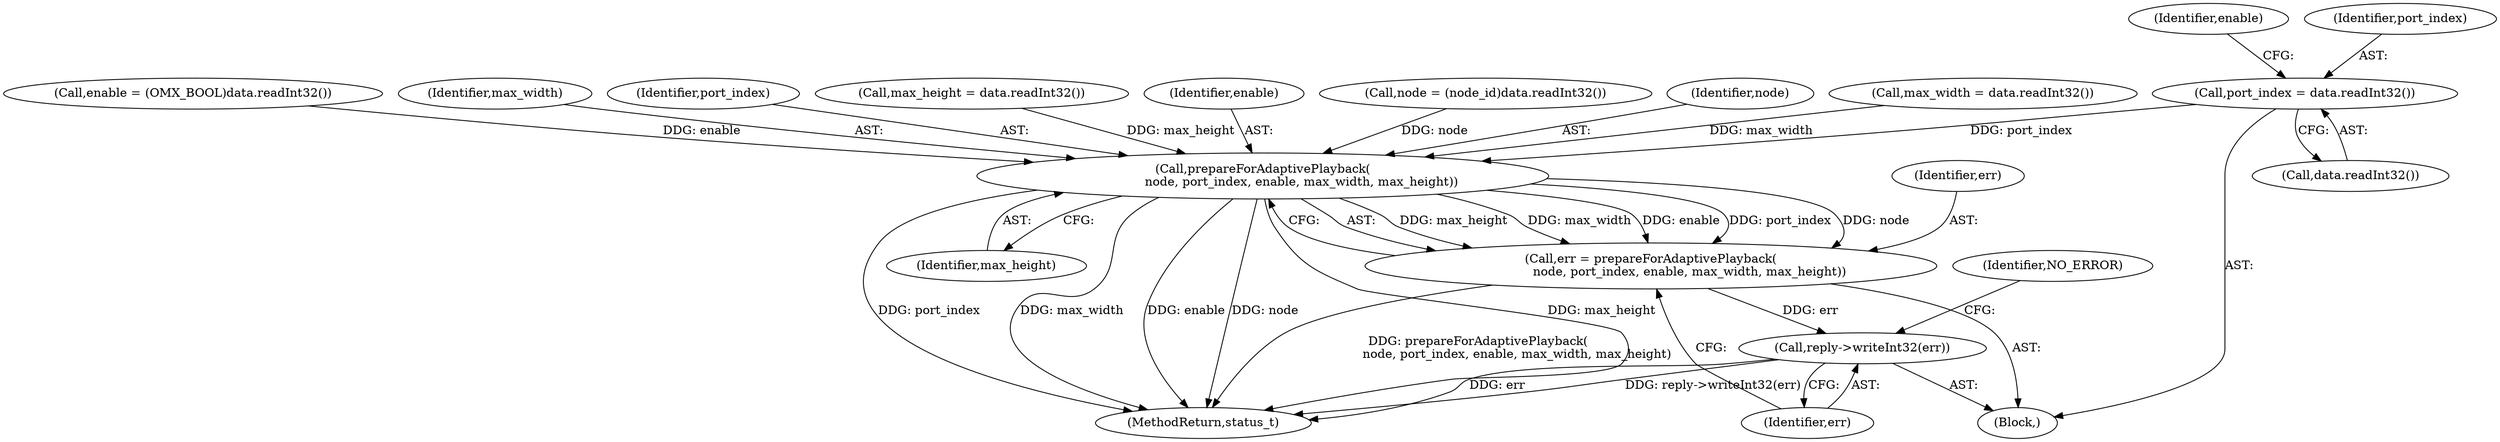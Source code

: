 digraph "0_Android_295c883fe3105b19bcd0f9e07d54c6b589fc5bff@API" {
"1000991" [label="(Call,port_index = data.readInt32())"];
"1001011" [label="(Call,prepareForAdaptivePlayback(\n                    node, port_index, enable, max_width, max_height))"];
"1001009" [label="(Call,err = prepareForAdaptivePlayback(\n                    node, port_index, enable, max_width, max_height))"];
"1001017" [label="(Call,reply->writeInt32(err))"];
"1000993" [label="(Call,data.readInt32())"];
"1001015" [label="(Identifier,max_width)"];
"1001013" [label="(Identifier,port_index)"];
"1001018" [label="(Identifier,err)"];
"1001005" [label="(Call,max_height = data.readInt32())"];
"1001010" [label="(Identifier,err)"];
"1000991" [label="(Call,port_index = data.readInt32())"];
"1001017" [label="(Call,reply->writeInt32(err))"];
"1001014" [label="(Identifier,enable)"];
"1000985" [label="(Call,node = (node_id)data.readInt32())"];
"1001343" [label="(MethodReturn,status_t)"];
"1001016" [label="(Identifier,max_height)"];
"1001009" [label="(Call,err = prepareForAdaptivePlayback(\n                    node, port_index, enable, max_width, max_height))"];
"1000979" [label="(Block,)"];
"1001011" [label="(Call,prepareForAdaptivePlayback(\n                    node, port_index, enable, max_width, max_height))"];
"1001012" [label="(Identifier,node)"];
"1001020" [label="(Identifier,NO_ERROR)"];
"1000996" [label="(Identifier,enable)"];
"1000992" [label="(Identifier,port_index)"];
"1001001" [label="(Call,max_width = data.readInt32())"];
"1000995" [label="(Call,enable = (OMX_BOOL)data.readInt32())"];
"1000991" -> "1000979"  [label="AST: "];
"1000991" -> "1000993"  [label="CFG: "];
"1000992" -> "1000991"  [label="AST: "];
"1000993" -> "1000991"  [label="AST: "];
"1000996" -> "1000991"  [label="CFG: "];
"1000991" -> "1001011"  [label="DDG: port_index"];
"1001011" -> "1001009"  [label="AST: "];
"1001011" -> "1001016"  [label="CFG: "];
"1001012" -> "1001011"  [label="AST: "];
"1001013" -> "1001011"  [label="AST: "];
"1001014" -> "1001011"  [label="AST: "];
"1001015" -> "1001011"  [label="AST: "];
"1001016" -> "1001011"  [label="AST: "];
"1001009" -> "1001011"  [label="CFG: "];
"1001011" -> "1001343"  [label="DDG: node"];
"1001011" -> "1001343"  [label="DDG: max_width"];
"1001011" -> "1001343"  [label="DDG: max_height"];
"1001011" -> "1001343"  [label="DDG: port_index"];
"1001011" -> "1001343"  [label="DDG: enable"];
"1001011" -> "1001009"  [label="DDG: max_height"];
"1001011" -> "1001009"  [label="DDG: max_width"];
"1001011" -> "1001009"  [label="DDG: enable"];
"1001011" -> "1001009"  [label="DDG: port_index"];
"1001011" -> "1001009"  [label="DDG: node"];
"1000985" -> "1001011"  [label="DDG: node"];
"1000995" -> "1001011"  [label="DDG: enable"];
"1001001" -> "1001011"  [label="DDG: max_width"];
"1001005" -> "1001011"  [label="DDG: max_height"];
"1001009" -> "1000979"  [label="AST: "];
"1001010" -> "1001009"  [label="AST: "];
"1001018" -> "1001009"  [label="CFG: "];
"1001009" -> "1001343"  [label="DDG: prepareForAdaptivePlayback(\n                    node, port_index, enable, max_width, max_height)"];
"1001009" -> "1001017"  [label="DDG: err"];
"1001017" -> "1000979"  [label="AST: "];
"1001017" -> "1001018"  [label="CFG: "];
"1001018" -> "1001017"  [label="AST: "];
"1001020" -> "1001017"  [label="CFG: "];
"1001017" -> "1001343"  [label="DDG: err"];
"1001017" -> "1001343"  [label="DDG: reply->writeInt32(err)"];
}
